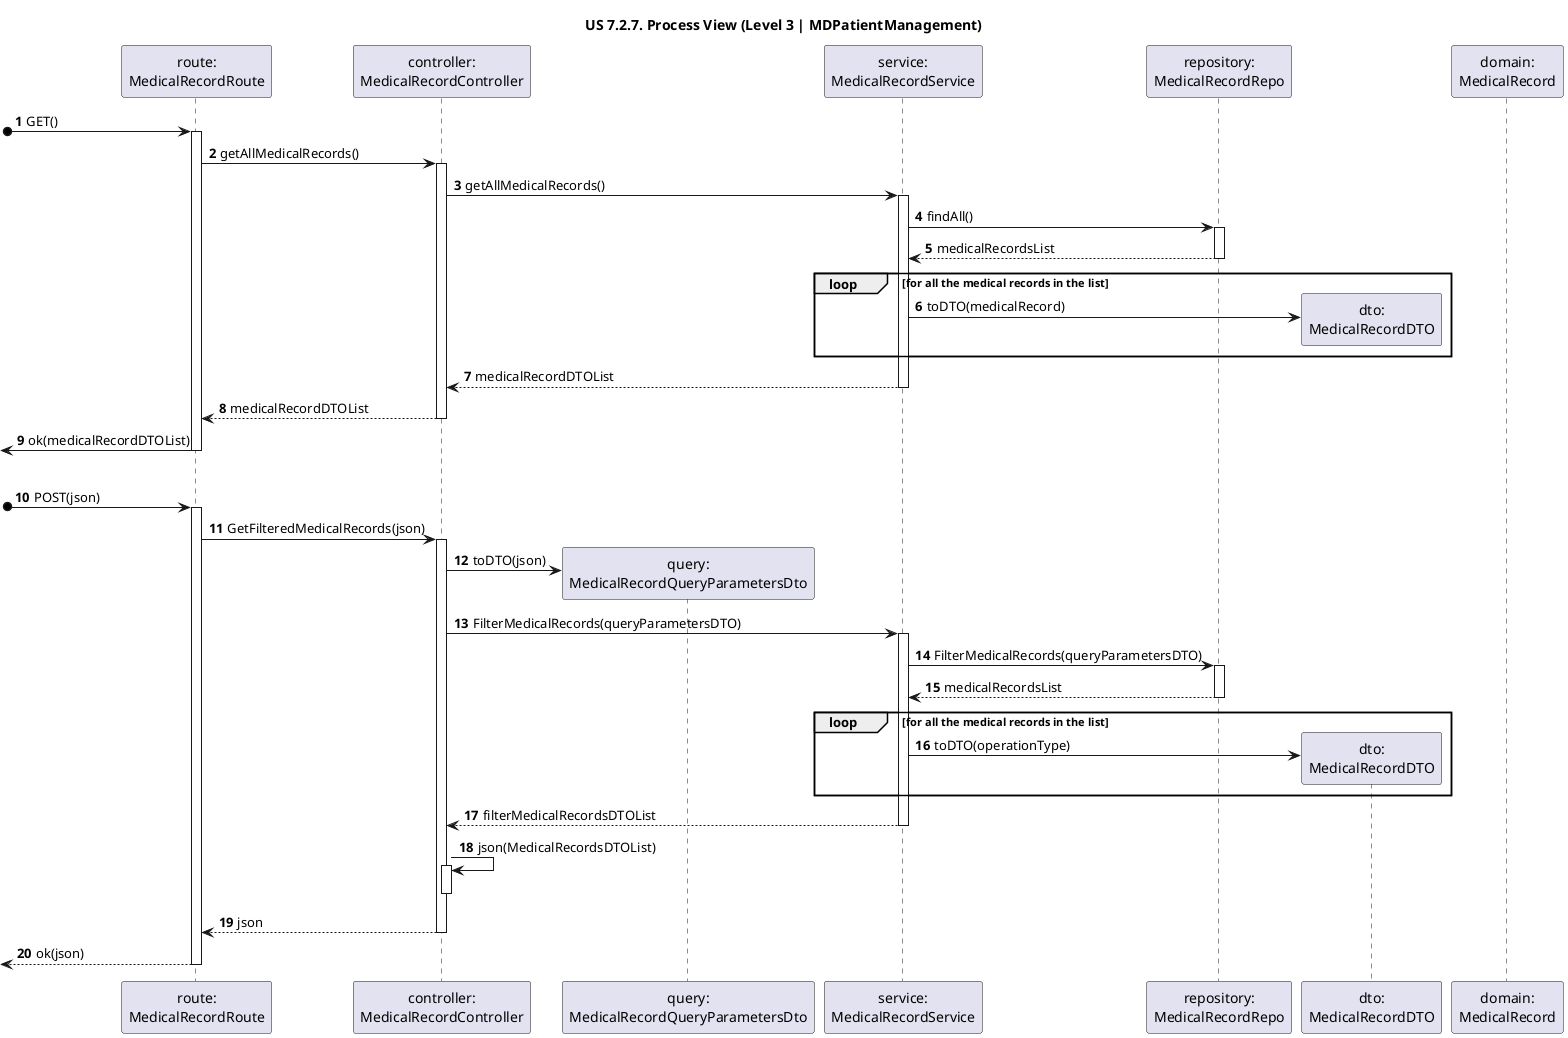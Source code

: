 @startuml
'https://plantuml.com/sequence-diagram

title "US 7.2.7. Process View (Level 3 | MDPatientManagement)"

autonumber

participant "route:\nMedicalRecordRoute" as ROUTE
participant "controller:\nMedicalRecordController" as CTRL
participant "query:\nMedicalRecordQueryParametersDto" as QueryDTO

participant "service:\nMedicalRecordService" as SER
participant "repository:\nMedicalRecordRepo" as REPO
participant "dto:\nMedicalRecordDTO" as DTO
participant "domain:\nMedicalRecord" as MEDREC


[o-> ROUTE : GET()
activate ROUTE

ROUTE -> CTRL : getAllMedicalRecords()
activate CTRL

CTRL -> SER : getAllMedicalRecords()
activate SER

SER -> REPO : findAll()
activate REPO

REPO --> SER : medicalRecordsList
deactivate REPO

loop for all the medical records in the list
    SER -> DTO ** : toDTO(medicalRecord)
end loop

SER --> CTRL : medicalRecordDTOList
deactivate SER

CTRL --> ROUTE : medicalRecordDTOList
deactivate CTRL

<- ROUTE : ok(medicalRecordDTOList)
deactivate ROUTE

|||

[o-> ROUTE : POST(json)
activate ROUTE

ROUTE -> CTRL : GetFilteredMedicalRecords(json)
activate CTRL

CTRL -> QueryDTO ** : toDTO(json)

CTRL -> SER : FilterMedicalRecords(queryParametersDTO)
activate SER


SER -> REPO : FilterMedicalRecords(queryParametersDTO)
activate REPO

REPO --> SER : medicalRecordsList
deactivate REPO

    loop for all the medical records in the list
        SER -> DTO ** : toDTO(operationType)
    end loop

SER --> CTRL : filterMedicalRecordsDTOList
deactivate SER

CTRL -> CTRL : json(MedicalRecordsDTOList)
activate CTRL
deactivate CTRL

CTRL --> ROUTE : json
deactivate CTRL

<-- ROUTE : ok(json)
deactivate ROUTE

@enduml